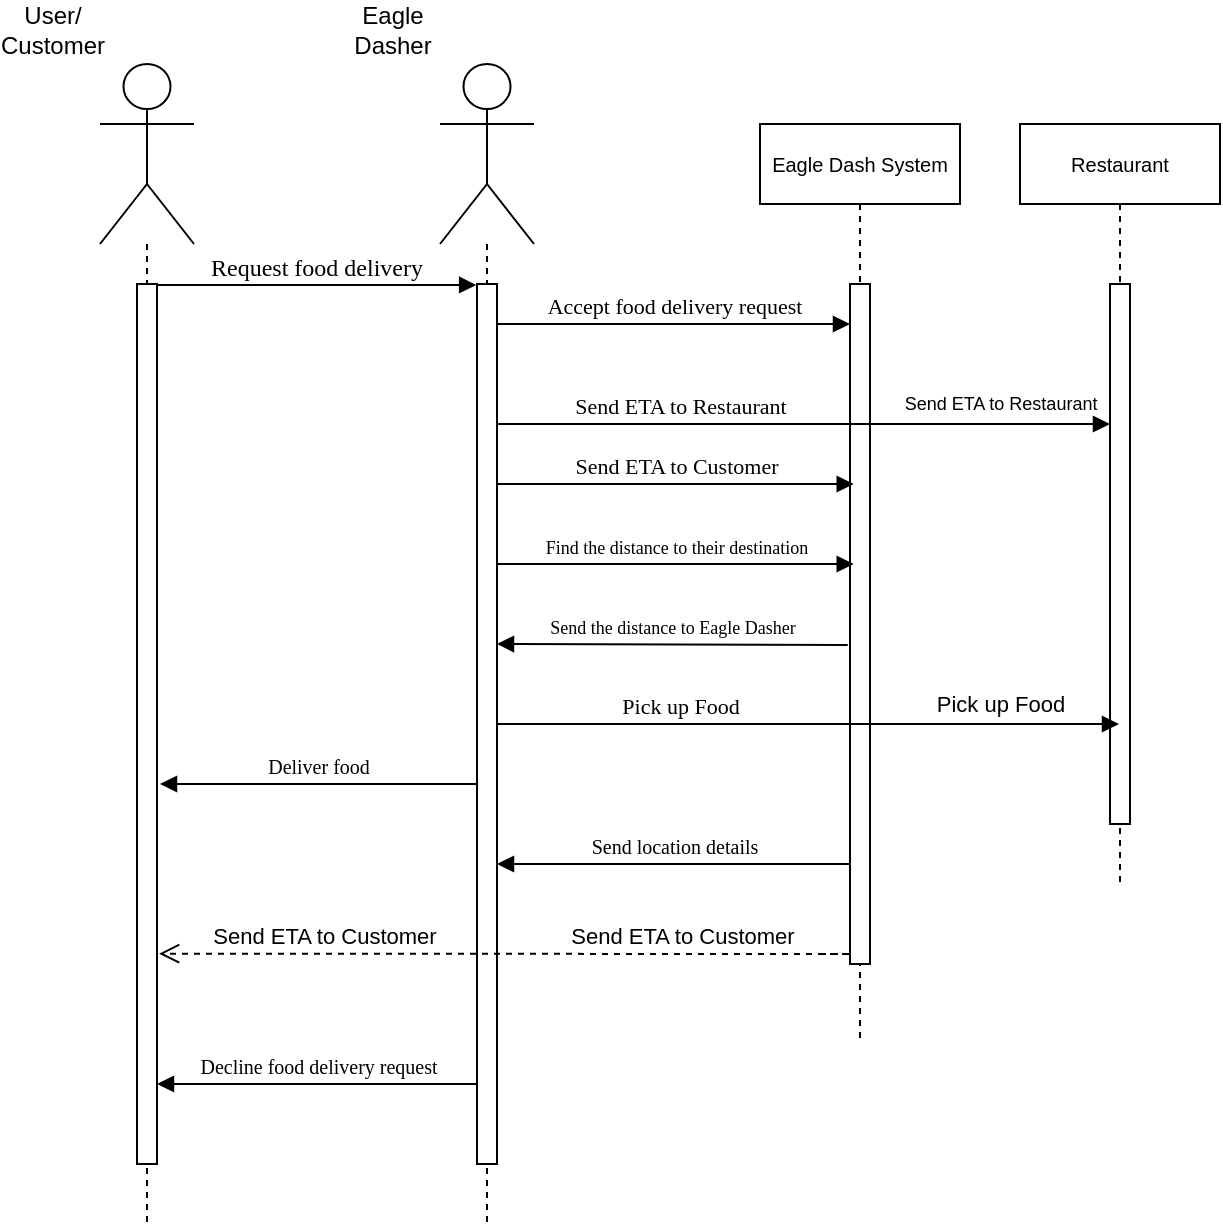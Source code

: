 <mxfile version="14.6.10" type="google"><diagram name="Page-1" id="13e1069c-82ec-6db2-03f1-153e76fe0fe0"><mxGraphModel dx="116" dy="69" grid="1" gridSize="10" guides="1" tooltips="1" connect="1" arrows="1" fold="1" page="1" pageScale="1" pageWidth="1100" pageHeight="850" background="#ffffff" math="0" shadow="0"><root><mxCell id="0"/><mxCell id="1" parent="0"/><mxCell id="7baba1c4bc27f4b0-11" value="Request food delivery" style="html=1;verticalAlign=bottom;endArrow=block;entryX=-0.043;entryY=0.001;labelBackgroundColor=none;fontFamily=Verdana;fontSize=12;edgeStyle=elbowEdgeStyle;elbow=vertical;exitX=0.976;exitY=0.001;exitDx=0;exitDy=0;exitPerimeter=0;entryDx=0;entryDy=0;entryPerimeter=0;" parent="1" source="7baba1c4bc27f4b0-9" target="DKPb7Ae08iqNdDffi1M0-8" edge="1"><mxGeometry relative="1" as="geometry"><mxPoint x="220" y="190" as="sourcePoint"/><mxPoint x="285" y="180" as="targetPoint"/></mxGeometry></mxCell><mxCell id="7baba1c4bc27f4b0-14" value="Accept food delivery request" style="html=1;verticalAlign=bottom;endArrow=block;labelBackgroundColor=none;fontFamily=Verdana;fontSize=11;edgeStyle=elbowEdgeStyle;elbow=vertical;" parent="1" source="DKPb7Ae08iqNdDffi1M0-8" target="7baba1c4bc27f4b0-13" edge="1"><mxGeometry relative="1" as="geometry"><mxPoint x="320" y="183" as="sourcePoint"/><mxPoint x="430" y="183" as="targetPoint"/><Array as="points"><mxPoint x="420" y="200"/><mxPoint x="420" y="210"/><mxPoint x="300" y="230"/></Array></mxGeometry></mxCell><mxCell id="DKPb7Ae08iqNdDffi1M0-6" value="User/ Customer" style="shape=umlLifeline;participant=umlActor;perimeter=lifelinePerimeter;whiteSpace=wrap;html=1;container=1;collapsible=0;recursiveResize=0;verticalAlign=bottom;spacingTop=36;outlineConnect=0;size=90;labelPosition=left;verticalLabelPosition=top;align=center;textDirection=ltr;labelBackgroundColor=none;" vertex="1" parent="1"><mxGeometry x="90" y="70" width="47" height="580" as="geometry"/></mxCell><mxCell id="7baba1c4bc27f4b0-9" value="" style="html=1;points=[];perimeter=orthogonalPerimeter;rounded=0;shadow=0;comic=0;labelBackgroundColor=none;strokeWidth=1;fontFamily=Verdana;fontSize=12;align=center;" parent="DKPb7Ae08iqNdDffi1M0-6" vertex="1"><mxGeometry x="18.5" y="110" width="10" height="440" as="geometry"/></mxCell><mxCell id="DKPb7Ae08iqNdDffi1M0-7" value="Eagle Dasher" style="shape=umlLifeline;participant=umlActor;perimeter=lifelinePerimeter;whiteSpace=wrap;html=1;container=1;collapsible=0;recursiveResize=0;verticalAlign=bottom;spacingTop=36;outlineConnect=0;size=90;labelPosition=left;verticalLabelPosition=top;align=center;textDirection=ltr;labelBackgroundColor=none;" vertex="1" parent="1"><mxGeometry x="260" y="70" width="47" height="580" as="geometry"/></mxCell><mxCell id="DKPb7Ae08iqNdDffi1M0-8" value="" style="html=1;points=[];perimeter=orthogonalPerimeter;rounded=0;shadow=0;comic=0;labelBackgroundColor=none;strokeWidth=1;fontFamily=Verdana;fontSize=12;align=center;" vertex="1" parent="DKPb7Ae08iqNdDffi1M0-7"><mxGeometry x="18.5" y="110" width="10" height="440" as="geometry"/></mxCell><mxCell id="DKPb7Ae08iqNdDffi1M0-9" value="Decline food delivery request" style="html=1;verticalAlign=bottom;endArrow=block;labelBackgroundColor=none;fontFamily=Verdana;fontSize=10;edgeStyle=elbowEdgeStyle;elbow=vertical;" edge="1" parent="1" source="DKPb7Ae08iqNdDffi1M0-8" target="7baba1c4bc27f4b0-9"><mxGeometry relative="1" as="geometry"><mxPoint x="280" y="580" as="sourcePoint"/><mxPoint x="130" y="540" as="targetPoint"/><Array as="points"><mxPoint x="260" y="580"/><mxPoint x="250" y="540"/></Array></mxGeometry></mxCell><mxCell id="DKPb7Ae08iqNdDffi1M0-10" value="Eagle Dash System" style="shape=umlLifeline;perimeter=lifelinePerimeter;whiteSpace=wrap;html=1;container=1;collapsible=0;recursiveResize=0;outlineConnect=0;labelBackgroundColor=none;fontSize=10;" vertex="1" parent="1"><mxGeometry x="420" y="100" width="100" height="460" as="geometry"/></mxCell><mxCell id="7baba1c4bc27f4b0-13" value="" style="html=1;points=[];perimeter=orthogonalPerimeter;rounded=0;shadow=0;comic=0;labelBackgroundColor=none;strokeWidth=1;fontFamily=Verdana;fontSize=12;align=center;" parent="DKPb7Ae08iqNdDffi1M0-10" vertex="1"><mxGeometry x="45" y="80" width="10" height="340" as="geometry"/></mxCell><mxCell id="DKPb7Ae08iqNdDffi1M0-11" value="Send location details" style="html=1;verticalAlign=bottom;endArrow=block;labelBackgroundColor=none;fontFamily=Verdana;fontSize=10;edgeStyle=elbowEdgeStyle;elbow=vertical;" edge="1" parent="1" target="DKPb7Ae08iqNdDffi1M0-8"><mxGeometry relative="1" as="geometry"><mxPoint x="465" y="470" as="sourcePoint"/><mxPoint x="290" y="470" as="targetPoint"/><Array as="points"><mxPoint x="430" y="470"/></Array></mxGeometry></mxCell><mxCell id="DKPb7Ae08iqNdDffi1M0-15" value="Send ETA to Restaurant" style="html=1;verticalAlign=bottom;endArrow=block;labelBackgroundColor=none;fontFamily=Verdana;fontSize=11;edgeStyle=elbowEdgeStyle;elbow=vertical;" edge="1" parent="1" source="DKPb7Ae08iqNdDffi1M0-8" target="DKPb7Ae08iqNdDffi1M0-22"><mxGeometry x="-0.405" relative="1" as="geometry"><mxPoint x="290" y="251.04" as="sourcePoint"/><mxPoint x="580" y="250" as="targetPoint"/><Array as="points"><mxPoint x="301.86" y="250"/></Array><mxPoint as="offset"/></mxGeometry></mxCell><mxCell id="DKPb7Ae08iqNdDffi1M0-16" value="Send ETA to Customer" style="html=1;verticalAlign=bottom;endArrow=block;labelBackgroundColor=none;fontFamily=Verdana;fontSize=11;edgeStyle=elbowEdgeStyle;elbow=vertical;" edge="1" parent="1" source="DKPb7Ae08iqNdDffi1M0-8"><mxGeometry relative="1" as="geometry"><mxPoint x="290" y="281.04" as="sourcePoint"/><mxPoint x="466.86" y="280" as="targetPoint"/><Array as="points"><mxPoint x="301.86" y="280"/></Array></mxGeometry></mxCell><mxCell id="DKPb7Ae08iqNdDffi1M0-18" value="Send ETA to Customer" style="html=1;verticalAlign=bottom;endArrow=open;dashed=1;endSize=8;rounded=0;edgeStyle=orthogonalEdgeStyle;fontSize=11;entryX=1.105;entryY=0.761;entryDx=0;entryDy=0;entryPerimeter=0;" edge="1" parent="1" target="7baba1c4bc27f4b0-9"><mxGeometry x="-0.442" relative="1" as="geometry"><mxPoint x="450" y="515" as="sourcePoint"/><mxPoint x="190" y="514" as="targetPoint"/><Array as="points"><mxPoint x="466" y="515"/><mxPoint x="460" y="515"/></Array><mxPoint as="offset"/></mxGeometry></mxCell><mxCell id="DKPb7Ae08iqNdDffi1M0-20" value="Send ETA to Customer" style="text;html=1;align=center;verticalAlign=middle;resizable=0;points=[];autosize=1;strokeColor=none;fontSize=11;" vertex="1" parent="1"><mxGeometry x="137" y="496" width="130" height="20" as="geometry"/></mxCell><mxCell id="DKPb7Ae08iqNdDffi1M0-21" value="Restaurant" style="shape=umlLifeline;perimeter=lifelinePerimeter;whiteSpace=wrap;html=1;container=1;collapsible=0;recursiveResize=0;outlineConnect=0;labelBackgroundColor=none;fontSize=10;" vertex="1" parent="1"><mxGeometry x="550" y="100" width="100" height="380" as="geometry"/></mxCell><mxCell id="DKPb7Ae08iqNdDffi1M0-22" value="" style="html=1;points=[];perimeter=orthogonalPerimeter;rounded=0;shadow=0;comic=0;labelBackgroundColor=none;strokeWidth=1;fontFamily=Verdana;fontSize=12;align=center;" vertex="1" parent="DKPb7Ae08iqNdDffi1M0-21"><mxGeometry x="45" y="80" width="10" height="270" as="geometry"/></mxCell><mxCell id="DKPb7Ae08iqNdDffi1M0-23" value="Pick up Food" style="html=1;verticalAlign=bottom;endArrow=block;labelBackgroundColor=none;fontFamily=Verdana;fontSize=11;edgeStyle=elbowEdgeStyle;elbow=vertical;" edge="1" parent="1" source="DKPb7Ae08iqNdDffi1M0-8" target="DKPb7Ae08iqNdDffi1M0-21"><mxGeometry x="-0.414" relative="1" as="geometry"><mxPoint x="290" y="400" as="sourcePoint"/><mxPoint x="466.86" y="390" as="targetPoint"/><Array as="points"><mxPoint x="400" y="400"/><mxPoint x="301.86" y="390"/></Array><mxPoint as="offset"/></mxGeometry></mxCell><mxCell id="DKPb7Ae08iqNdDffi1M0-24" value="Pick up Food" style="text;html=1;align=center;verticalAlign=middle;resizable=0;points=[];autosize=1;strokeColor=none;fontSize=11;" vertex="1" parent="1"><mxGeometry x="500" y="380" width="80" height="20" as="geometry"/></mxCell><mxCell id="DKPb7Ae08iqNdDffi1M0-26" value="Deliver food" style="html=1;verticalAlign=bottom;endArrow=block;labelBackgroundColor=none;fontFamily=Verdana;fontSize=10;edgeStyle=elbowEdgeStyle;elbow=vertical;" edge="1" parent="1"><mxGeometry relative="1" as="geometry"><mxPoint x="278" y="430" as="sourcePoint"/><mxPoint x="120" y="430" as="targetPoint"/><Array as="points"><mxPoint x="260" y="430"/><mxPoint x="240" y="420"/></Array></mxGeometry></mxCell><mxCell id="DKPb7Ae08iqNdDffi1M0-27" value="Find the distance to their destination" style="html=1;verticalAlign=bottom;endArrow=block;labelBackgroundColor=none;fontFamily=Verdana;fontSize=9;edgeStyle=elbowEdgeStyle;elbow=vertical;" edge="1" parent="1" source="DKPb7Ae08iqNdDffi1M0-8"><mxGeometry relative="1" as="geometry"><mxPoint x="290.0" y="321.04" as="sourcePoint"/><mxPoint x="466.86" y="320" as="targetPoint"/><Array as="points"><mxPoint x="301.86" y="320"/></Array></mxGeometry></mxCell><mxCell id="DKPb7Ae08iqNdDffi1M0-29" value="Send the distance to Eagle Dasher" style="html=1;verticalAlign=bottom;endArrow=block;labelBackgroundColor=none;fontFamily=Verdana;fontSize=9;edgeStyle=elbowEdgeStyle;elbow=vertical;exitX=-0.113;exitY=0.531;exitDx=0;exitDy=0;exitPerimeter=0;" edge="1" parent="1" source="7baba1c4bc27f4b0-13" target="DKPb7Ae08iqNdDffi1M0-8"><mxGeometry relative="1" as="geometry"><mxPoint x="287.66" y="430.68" as="sourcePoint"/><mxPoint x="290" y="360" as="targetPoint"/><Array as="points"><mxPoint x="440" y="360"/><mxPoint x="450" y="360"/><mxPoint x="250" y="430"/></Array></mxGeometry></mxCell><mxCell id="DKPb7Ae08iqNdDffi1M0-30" value="Send ETA to Restaurant" style="text;html=1;align=center;verticalAlign=middle;resizable=0;points=[];autosize=1;strokeColor=none;fontSize=9;" vertex="1" parent="1"><mxGeometry x="485" y="230" width="110" height="20" as="geometry"/></mxCell></root></mxGraphModel></diagram></mxfile>